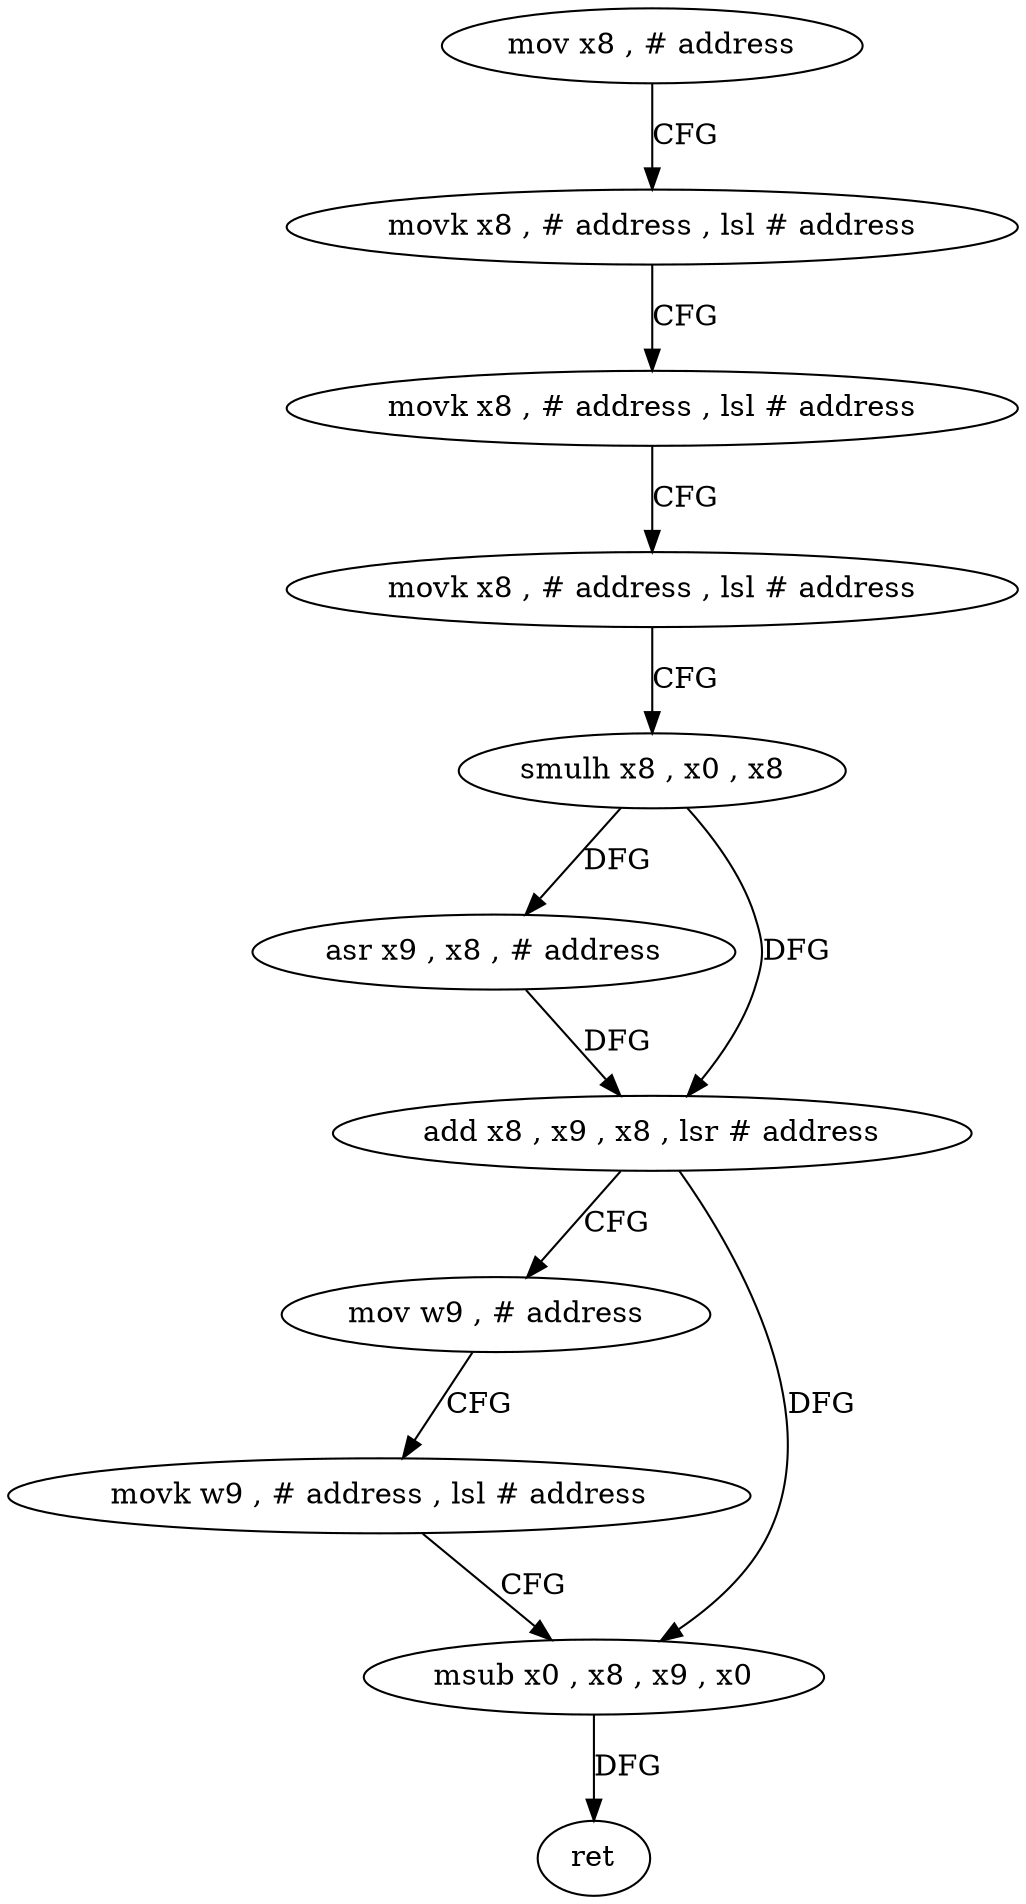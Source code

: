 digraph "func" {
"4218744" [label = "mov x8 , # address" ]
"4218748" [label = "movk x8 , # address , lsl # address" ]
"4218752" [label = "movk x8 , # address , lsl # address" ]
"4218756" [label = "movk x8 , # address , lsl # address" ]
"4218760" [label = "smulh x8 , x0 , x8" ]
"4218764" [label = "asr x9 , x8 , # address" ]
"4218768" [label = "add x8 , x9 , x8 , lsr # address" ]
"4218772" [label = "mov w9 , # address" ]
"4218776" [label = "movk w9 , # address , lsl # address" ]
"4218780" [label = "msub x0 , x8 , x9 , x0" ]
"4218784" [label = "ret" ]
"4218744" -> "4218748" [ label = "CFG" ]
"4218748" -> "4218752" [ label = "CFG" ]
"4218752" -> "4218756" [ label = "CFG" ]
"4218756" -> "4218760" [ label = "CFG" ]
"4218760" -> "4218764" [ label = "DFG" ]
"4218760" -> "4218768" [ label = "DFG" ]
"4218764" -> "4218768" [ label = "DFG" ]
"4218768" -> "4218772" [ label = "CFG" ]
"4218768" -> "4218780" [ label = "DFG" ]
"4218772" -> "4218776" [ label = "CFG" ]
"4218776" -> "4218780" [ label = "CFG" ]
"4218780" -> "4218784" [ label = "DFG" ]
}
